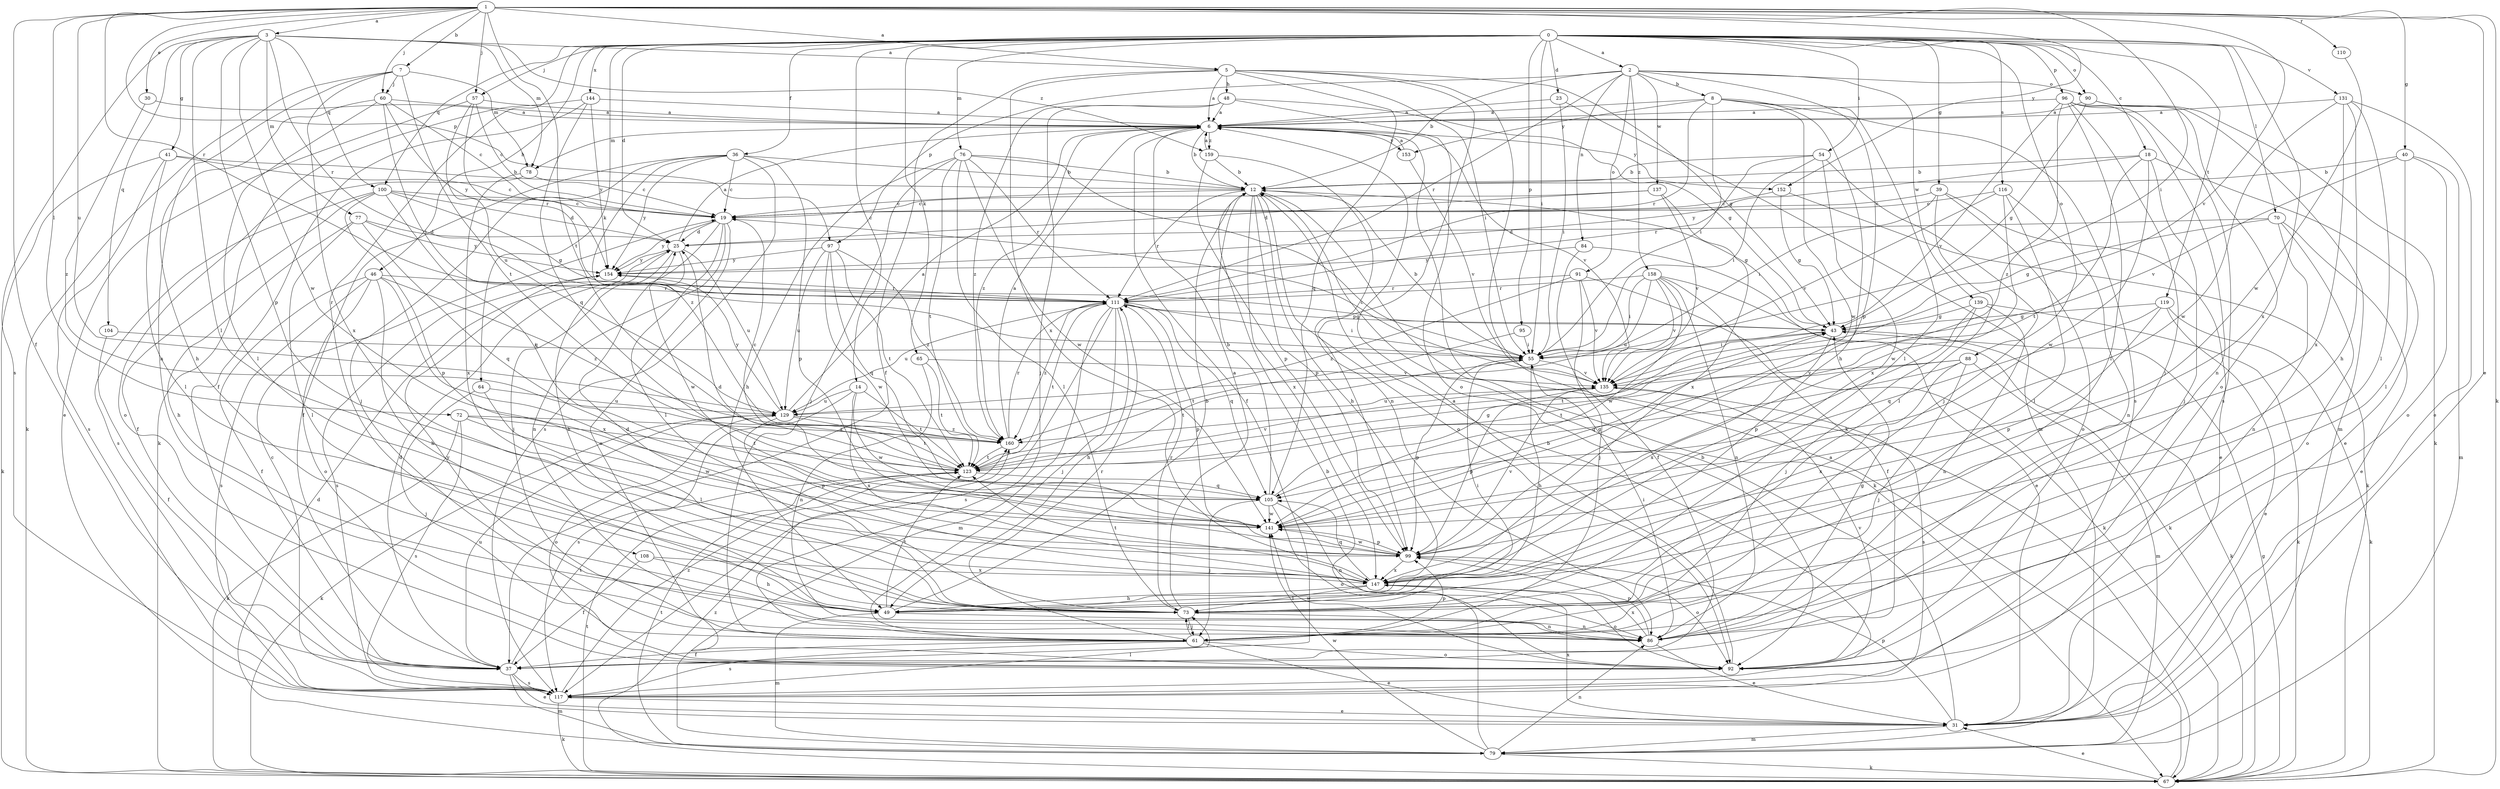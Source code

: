 strict digraph  {
0;
1;
2;
3;
5;
6;
7;
8;
12;
14;
18;
19;
23;
25;
30;
31;
36;
37;
39;
40;
41;
43;
46;
48;
49;
54;
55;
57;
60;
61;
64;
65;
67;
70;
72;
73;
76;
77;
78;
79;
84;
86;
88;
90;
91;
92;
95;
96;
97;
99;
100;
104;
105;
108;
110;
111;
116;
117;
119;
123;
129;
131;
135;
137;
139;
141;
144;
147;
152;
153;
154;
158;
159;
160;
0 -> 2  [label=a];
0 -> 14  [label=c];
0 -> 18  [label=c];
0 -> 23  [label=d];
0 -> 25  [label=d];
0 -> 36  [label=f];
0 -> 39  [label=g];
0 -> 46  [label=h];
0 -> 54  [label=i];
0 -> 55  [label=i];
0 -> 57  [label=j];
0 -> 64  [label=k];
0 -> 65  [label=k];
0 -> 70  [label=l];
0 -> 76  [label=m];
0 -> 88  [label=o];
0 -> 90  [label=o];
0 -> 95  [label=p];
0 -> 96  [label=p];
0 -> 100  [label=q];
0 -> 108  [label=r];
0 -> 116  [label=s];
0 -> 119  [label=t];
0 -> 131  [label=v];
0 -> 144  [label=x];
0 -> 147  [label=x];
1 -> 3  [label=a];
1 -> 5  [label=a];
1 -> 7  [label=b];
1 -> 30  [label=e];
1 -> 31  [label=e];
1 -> 37  [label=f];
1 -> 40  [label=g];
1 -> 55  [label=i];
1 -> 57  [label=j];
1 -> 60  [label=j];
1 -> 67  [label=k];
1 -> 72  [label=l];
1 -> 97  [label=p];
1 -> 110  [label=r];
1 -> 111  [label=r];
1 -> 123  [label=t];
1 -> 129  [label=u];
1 -> 135  [label=v];
1 -> 152  [label=y];
2 -> 8  [label=b];
2 -> 12  [label=b];
2 -> 84  [label=n];
2 -> 90  [label=o];
2 -> 91  [label=o];
2 -> 97  [label=p];
2 -> 99  [label=p];
2 -> 111  [label=r];
2 -> 137  [label=w];
2 -> 139  [label=w];
2 -> 158  [label=z];
3 -> 5  [label=a];
3 -> 41  [label=g];
3 -> 73  [label=l];
3 -> 77  [label=m];
3 -> 78  [label=m];
3 -> 99  [label=p];
3 -> 100  [label=q];
3 -> 104  [label=q];
3 -> 111  [label=r];
3 -> 117  [label=s];
3 -> 141  [label=w];
3 -> 159  [label=z];
5 -> 6  [label=a];
5 -> 37  [label=f];
5 -> 43  [label=g];
5 -> 48  [label=h];
5 -> 55  [label=i];
5 -> 67  [label=k];
5 -> 99  [label=p];
5 -> 105  [label=q];
5 -> 147  [label=x];
6 -> 12  [label=b];
6 -> 37  [label=f];
6 -> 78  [label=m];
6 -> 135  [label=v];
6 -> 152  [label=y];
6 -> 153  [label=y];
6 -> 159  [label=z];
6 -> 160  [label=z];
7 -> 60  [label=j];
7 -> 67  [label=k];
7 -> 78  [label=m];
7 -> 86  [label=n];
7 -> 123  [label=t];
7 -> 147  [label=x];
8 -> 6  [label=a];
8 -> 49  [label=h];
8 -> 55  [label=i];
8 -> 73  [label=l];
8 -> 111  [label=r];
8 -> 117  [label=s];
8 -> 141  [label=w];
8 -> 153  [label=y];
12 -> 19  [label=c];
12 -> 43  [label=g];
12 -> 49  [label=h];
12 -> 67  [label=k];
12 -> 92  [label=o];
12 -> 99  [label=p];
12 -> 111  [label=r];
12 -> 147  [label=x];
14 -> 117  [label=s];
14 -> 123  [label=t];
14 -> 129  [label=u];
14 -> 141  [label=w];
14 -> 147  [label=x];
18 -> 12  [label=b];
18 -> 31  [label=e];
18 -> 61  [label=j];
18 -> 123  [label=t];
18 -> 141  [label=w];
18 -> 154  [label=y];
19 -> 25  [label=d];
19 -> 61  [label=j];
19 -> 73  [label=l];
19 -> 86  [label=n];
19 -> 92  [label=o];
19 -> 154  [label=y];
23 -> 6  [label=a];
23 -> 55  [label=i];
23 -> 79  [label=m];
25 -> 6  [label=a];
25 -> 49  [label=h];
25 -> 129  [label=u];
25 -> 141  [label=w];
25 -> 154  [label=y];
30 -> 6  [label=a];
30 -> 160  [label=z];
31 -> 12  [label=b];
31 -> 79  [label=m];
31 -> 99  [label=p];
31 -> 147  [label=x];
36 -> 12  [label=b];
36 -> 19  [label=c];
36 -> 37  [label=f];
36 -> 61  [label=j];
36 -> 99  [label=p];
36 -> 117  [label=s];
36 -> 154  [label=y];
36 -> 160  [label=z];
37 -> 25  [label=d];
37 -> 31  [label=e];
37 -> 79  [label=m];
37 -> 117  [label=s];
37 -> 123  [label=t];
37 -> 129  [label=u];
39 -> 19  [label=c];
39 -> 31  [label=e];
39 -> 55  [label=i];
39 -> 73  [label=l];
39 -> 92  [label=o];
40 -> 12  [label=b];
40 -> 73  [label=l];
40 -> 79  [label=m];
40 -> 92  [label=o];
40 -> 135  [label=v];
41 -> 12  [label=b];
41 -> 19  [label=c];
41 -> 67  [label=k];
41 -> 73  [label=l];
41 -> 117  [label=s];
43 -> 55  [label=i];
43 -> 67  [label=k];
43 -> 123  [label=t];
43 -> 147  [label=x];
46 -> 37  [label=f];
46 -> 49  [label=h];
46 -> 92  [label=o];
46 -> 111  [label=r];
46 -> 117  [label=s];
46 -> 147  [label=x];
46 -> 160  [label=z];
48 -> 6  [label=a];
48 -> 43  [label=g];
48 -> 61  [label=j];
48 -> 92  [label=o];
48 -> 160  [label=z];
49 -> 12  [label=b];
49 -> 55  [label=i];
49 -> 79  [label=m];
49 -> 86  [label=n];
49 -> 123  [label=t];
54 -> 12  [label=b];
54 -> 55  [label=i];
54 -> 61  [label=j];
54 -> 111  [label=r];
54 -> 147  [label=x];
55 -> 12  [label=b];
55 -> 49  [label=h];
55 -> 99  [label=p];
55 -> 123  [label=t];
55 -> 135  [label=v];
57 -> 6  [label=a];
57 -> 19  [label=c];
57 -> 31  [label=e];
57 -> 111  [label=r];
57 -> 129  [label=u];
60 -> 6  [label=a];
60 -> 19  [label=c];
60 -> 49  [label=h];
60 -> 55  [label=i];
60 -> 73  [label=l];
60 -> 154  [label=y];
61 -> 31  [label=e];
61 -> 37  [label=f];
61 -> 73  [label=l];
61 -> 92  [label=o];
61 -> 99  [label=p];
61 -> 111  [label=r];
61 -> 117  [label=s];
64 -> 61  [label=j];
64 -> 73  [label=l];
64 -> 129  [label=u];
65 -> 86  [label=n];
65 -> 123  [label=t];
65 -> 135  [label=v];
67 -> 6  [label=a];
67 -> 31  [label=e];
67 -> 43  [label=g];
67 -> 123  [label=t];
67 -> 160  [label=z];
70 -> 25  [label=d];
70 -> 31  [label=e];
70 -> 43  [label=g];
70 -> 86  [label=n];
70 -> 92  [label=o];
72 -> 67  [label=k];
72 -> 117  [label=s];
72 -> 123  [label=t];
72 -> 141  [label=w];
72 -> 160  [label=z];
73 -> 6  [label=a];
73 -> 25  [label=d];
73 -> 61  [label=j];
73 -> 86  [label=n];
73 -> 111  [label=r];
76 -> 12  [label=b];
76 -> 49  [label=h];
76 -> 55  [label=i];
76 -> 61  [label=j];
76 -> 73  [label=l];
76 -> 111  [label=r];
76 -> 123  [label=t];
76 -> 141  [label=w];
77 -> 25  [label=d];
77 -> 49  [label=h];
77 -> 73  [label=l];
77 -> 105  [label=q];
77 -> 154  [label=y];
78 -> 19  [label=c];
78 -> 92  [label=o];
78 -> 147  [label=x];
79 -> 12  [label=b];
79 -> 25  [label=d];
79 -> 67  [label=k];
79 -> 86  [label=n];
79 -> 123  [label=t];
79 -> 141  [label=w];
84 -> 31  [label=e];
84 -> 37  [label=f];
84 -> 154  [label=y];
86 -> 31  [label=e];
86 -> 43  [label=g];
86 -> 55  [label=i];
86 -> 99  [label=p];
86 -> 147  [label=x];
86 -> 154  [label=y];
88 -> 61  [label=j];
88 -> 79  [label=m];
88 -> 105  [label=q];
88 -> 123  [label=t];
88 -> 135  [label=v];
88 -> 147  [label=x];
90 -> 6  [label=a];
90 -> 43  [label=g];
90 -> 67  [label=k];
90 -> 79  [label=m];
91 -> 61  [label=j];
91 -> 67  [label=k];
91 -> 111  [label=r];
91 -> 135  [label=v];
91 -> 160  [label=z];
92 -> 6  [label=a];
92 -> 135  [label=v];
92 -> 141  [label=w];
95 -> 55  [label=i];
95 -> 123  [label=t];
96 -> 6  [label=a];
96 -> 61  [label=j];
96 -> 73  [label=l];
96 -> 86  [label=n];
96 -> 92  [label=o];
96 -> 117  [label=s];
96 -> 135  [label=v];
96 -> 160  [label=z];
97 -> 105  [label=q];
97 -> 123  [label=t];
97 -> 129  [label=u];
97 -> 141  [label=w];
97 -> 154  [label=y];
97 -> 160  [label=z];
99 -> 92  [label=o];
99 -> 135  [label=v];
99 -> 141  [label=w];
99 -> 147  [label=x];
100 -> 19  [label=c];
100 -> 25  [label=d];
100 -> 37  [label=f];
100 -> 43  [label=g];
100 -> 99  [label=p];
100 -> 105  [label=q];
100 -> 117  [label=s];
104 -> 37  [label=f];
104 -> 55  [label=i];
105 -> 12  [label=b];
105 -> 43  [label=g];
105 -> 61  [label=j];
105 -> 86  [label=n];
105 -> 92  [label=o];
105 -> 141  [label=w];
108 -> 37  [label=f];
108 -> 49  [label=h];
108 -> 147  [label=x];
110 -> 141  [label=w];
111 -> 43  [label=g];
111 -> 49  [label=h];
111 -> 55  [label=i];
111 -> 61  [label=j];
111 -> 79  [label=m];
111 -> 99  [label=p];
111 -> 105  [label=q];
111 -> 117  [label=s];
111 -> 123  [label=t];
111 -> 129  [label=u];
111 -> 160  [label=z];
116 -> 19  [label=c];
116 -> 73  [label=l];
116 -> 86  [label=n];
116 -> 135  [label=v];
116 -> 141  [label=w];
117 -> 12  [label=b];
117 -> 19  [label=c];
117 -> 31  [label=e];
117 -> 67  [label=k];
117 -> 73  [label=l];
117 -> 160  [label=z];
119 -> 31  [label=e];
119 -> 43  [label=g];
119 -> 67  [label=k];
119 -> 99  [label=p];
119 -> 105  [label=q];
123 -> 19  [label=c];
123 -> 105  [label=q];
123 -> 135  [label=v];
129 -> 6  [label=a];
129 -> 67  [label=k];
129 -> 92  [label=o];
129 -> 99  [label=p];
129 -> 123  [label=t];
129 -> 154  [label=y];
129 -> 160  [label=z];
131 -> 6  [label=a];
131 -> 31  [label=e];
131 -> 49  [label=h];
131 -> 73  [label=l];
131 -> 141  [label=w];
131 -> 147  [label=x];
135 -> 19  [label=c];
135 -> 99  [label=p];
135 -> 117  [label=s];
135 -> 129  [label=u];
137 -> 19  [label=c];
137 -> 25  [label=d];
137 -> 135  [label=v];
137 -> 147  [label=x];
139 -> 43  [label=g];
139 -> 61  [label=j];
139 -> 67  [label=k];
139 -> 86  [label=n];
139 -> 99  [label=p];
141 -> 25  [label=d];
141 -> 43  [label=g];
141 -> 99  [label=p];
144 -> 6  [label=a];
144 -> 37  [label=f];
144 -> 67  [label=k];
144 -> 105  [label=q];
144 -> 154  [label=y];
147 -> 49  [label=h];
147 -> 73  [label=l];
147 -> 92  [label=o];
147 -> 105  [label=q];
147 -> 123  [label=t];
152 -> 19  [label=c];
152 -> 43  [label=g];
152 -> 67  [label=k];
153 -> 6  [label=a];
153 -> 135  [label=v];
154 -> 111  [label=r];
154 -> 117  [label=s];
158 -> 37  [label=f];
158 -> 55  [label=i];
158 -> 67  [label=k];
158 -> 86  [label=n];
158 -> 111  [label=r];
158 -> 129  [label=u];
158 -> 135  [label=v];
158 -> 141  [label=w];
159 -> 6  [label=a];
159 -> 12  [label=b];
159 -> 86  [label=n];
159 -> 99  [label=p];
160 -> 6  [label=a];
160 -> 111  [label=r];
160 -> 123  [label=t];
}
